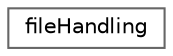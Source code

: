 digraph "Graphical Class Hierarchy"
{
 // LATEX_PDF_SIZE
  bgcolor="transparent";
  edge [fontname=Helvetica,fontsize=10,labelfontname=Helvetica,labelfontsize=10];
  node [fontname=Helvetica,fontsize=10,shape=box,height=0.2,width=0.4];
  rankdir="LR";
  Node0 [id="Node000000",label="fileHandling",height=0.2,width=0.4,color="grey40", fillcolor="white", style="filled",URL="$classfile_handling.html",tooltip="Class for handling file operations such as reading from and writing to files."];
}
